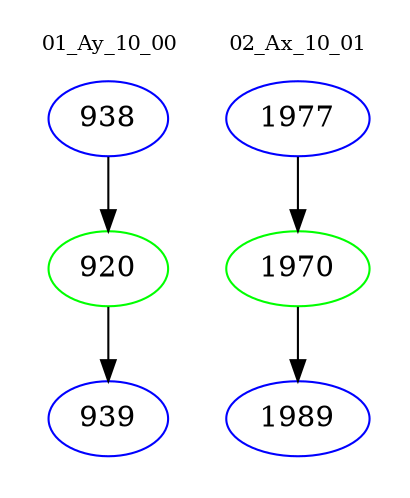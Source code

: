 digraph{
subgraph cluster_0 {
color = white
label = "01_Ay_10_00";
fontsize=10;
T0_938 [label="938", color="blue"]
T0_938 -> T0_920 [color="black"]
T0_920 [label="920", color="green"]
T0_920 -> T0_939 [color="black"]
T0_939 [label="939", color="blue"]
}
subgraph cluster_1 {
color = white
label = "02_Ax_10_01";
fontsize=10;
T1_1977 [label="1977", color="blue"]
T1_1977 -> T1_1970 [color="black"]
T1_1970 [label="1970", color="green"]
T1_1970 -> T1_1989 [color="black"]
T1_1989 [label="1989", color="blue"]
}
}
